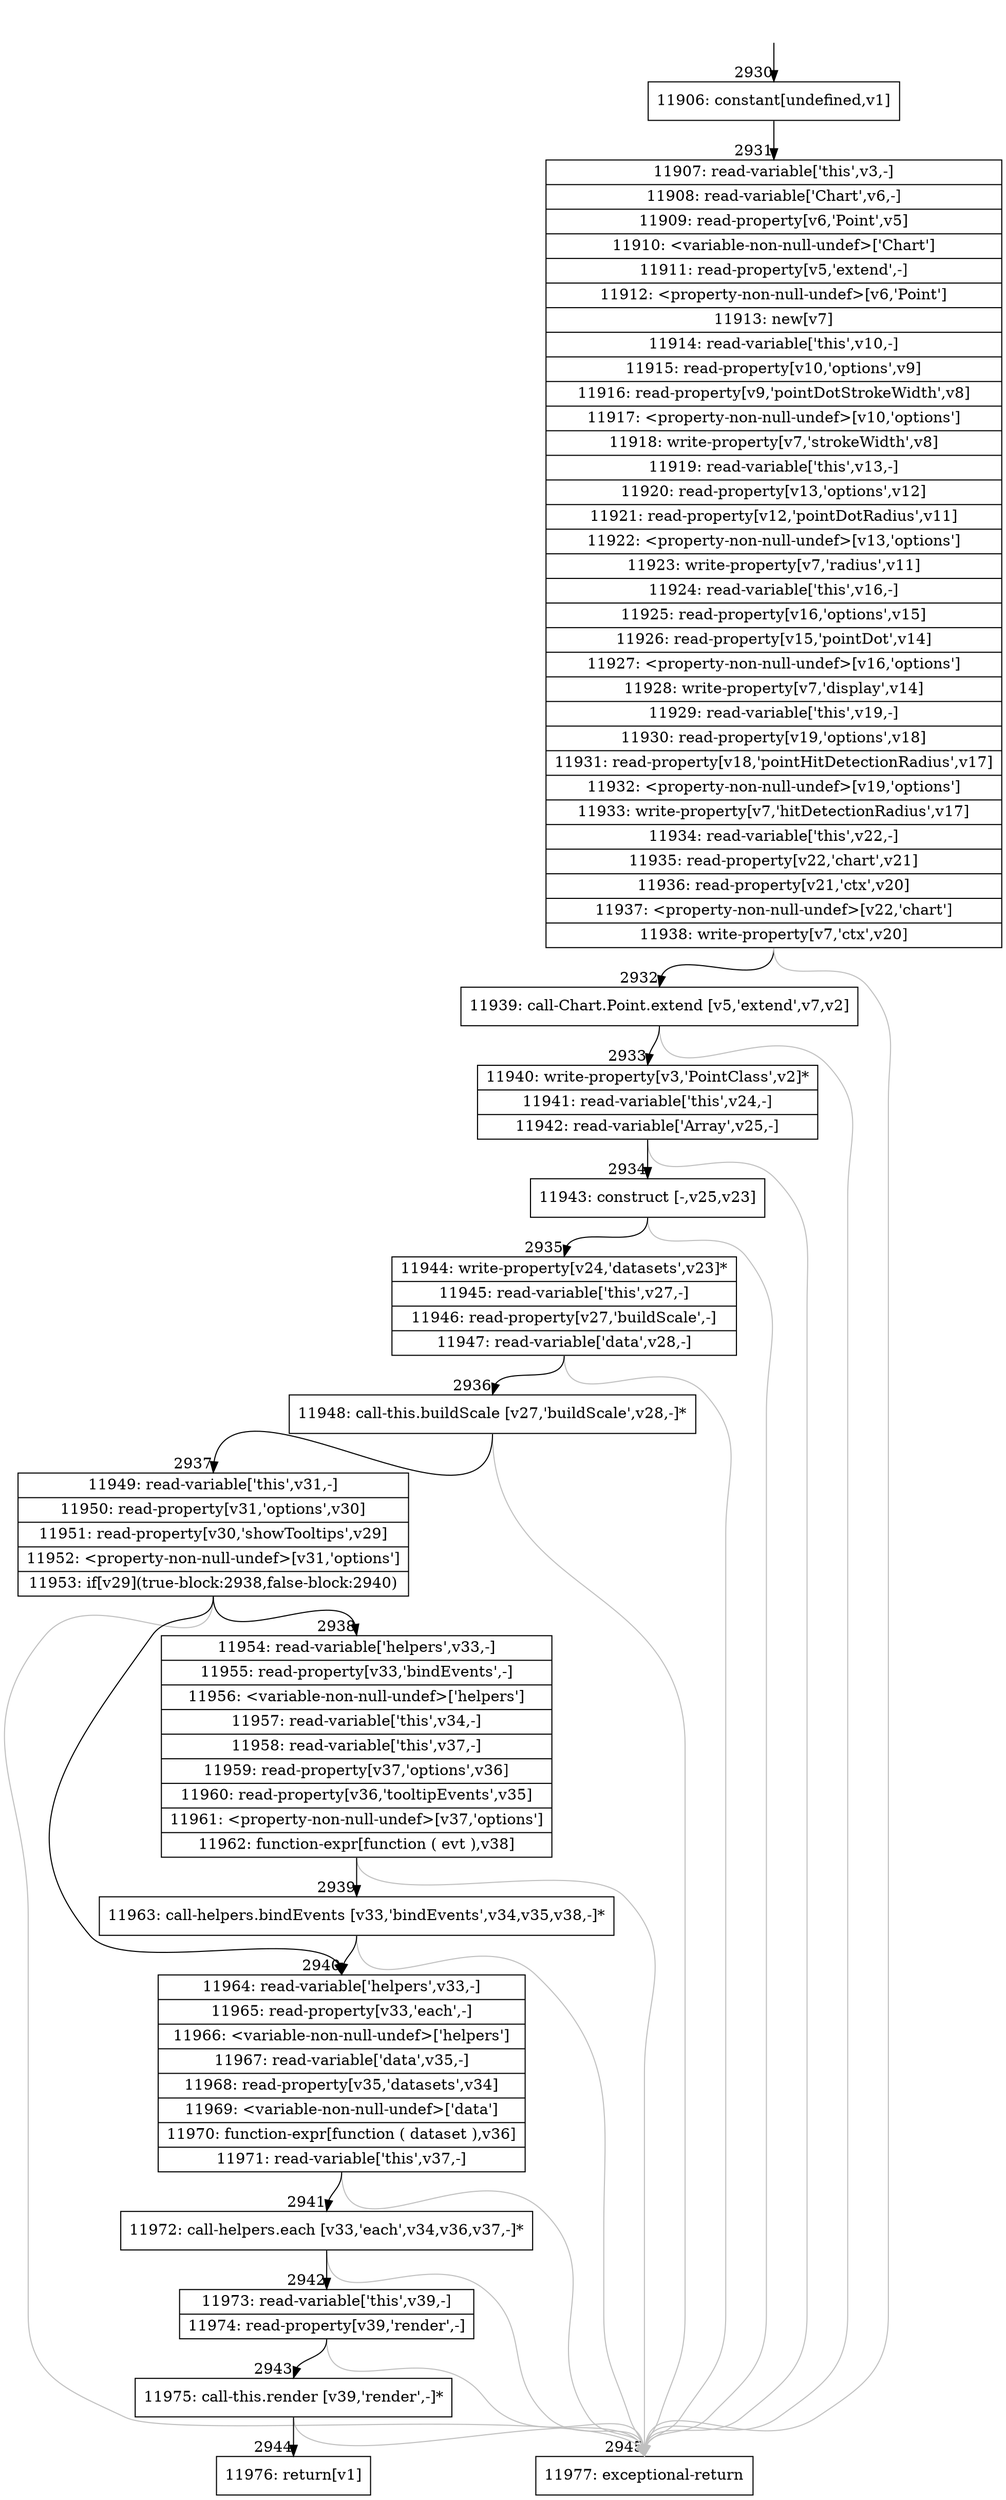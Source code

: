 digraph {
rankdir="TD"
BB_entry272[shape=none,label=""];
BB_entry272 -> BB2930 [tailport=s, headport=n, headlabel="    2930"]
BB2930 [shape=record label="{11906: constant[undefined,v1]}" ] 
BB2930 -> BB2931 [tailport=s, headport=n, headlabel="      2931"]
BB2931 [shape=record label="{11907: read-variable['this',v3,-]|11908: read-variable['Chart',v6,-]|11909: read-property[v6,'Point',v5]|11910: \<variable-non-null-undef\>['Chart']|11911: read-property[v5,'extend',-]|11912: \<property-non-null-undef\>[v6,'Point']|11913: new[v7]|11914: read-variable['this',v10,-]|11915: read-property[v10,'options',v9]|11916: read-property[v9,'pointDotStrokeWidth',v8]|11917: \<property-non-null-undef\>[v10,'options']|11918: write-property[v7,'strokeWidth',v8]|11919: read-variable['this',v13,-]|11920: read-property[v13,'options',v12]|11921: read-property[v12,'pointDotRadius',v11]|11922: \<property-non-null-undef\>[v13,'options']|11923: write-property[v7,'radius',v11]|11924: read-variable['this',v16,-]|11925: read-property[v16,'options',v15]|11926: read-property[v15,'pointDot',v14]|11927: \<property-non-null-undef\>[v16,'options']|11928: write-property[v7,'display',v14]|11929: read-variable['this',v19,-]|11930: read-property[v19,'options',v18]|11931: read-property[v18,'pointHitDetectionRadius',v17]|11932: \<property-non-null-undef\>[v19,'options']|11933: write-property[v7,'hitDetectionRadius',v17]|11934: read-variable['this',v22,-]|11935: read-property[v22,'chart',v21]|11936: read-property[v21,'ctx',v20]|11937: \<property-non-null-undef\>[v22,'chart']|11938: write-property[v7,'ctx',v20]}" ] 
BB2931 -> BB2932 [tailport=s, headport=n, headlabel="      2932"]
BB2931 -> BB2945 [tailport=s, headport=n, color=gray, headlabel="      2945"]
BB2932 [shape=record label="{11939: call-Chart.Point.extend [v5,'extend',v7,v2]}" ] 
BB2932 -> BB2933 [tailport=s, headport=n, headlabel="      2933"]
BB2932 -> BB2945 [tailport=s, headport=n, color=gray]
BB2933 [shape=record label="{11940: write-property[v3,'PointClass',v2]*|11941: read-variable['this',v24,-]|11942: read-variable['Array',v25,-]}" ] 
BB2933 -> BB2934 [tailport=s, headport=n, headlabel="      2934"]
BB2933 -> BB2945 [tailport=s, headport=n, color=gray]
BB2934 [shape=record label="{11943: construct [-,v25,v23]}" ] 
BB2934 -> BB2935 [tailport=s, headport=n, headlabel="      2935"]
BB2934 -> BB2945 [tailport=s, headport=n, color=gray]
BB2935 [shape=record label="{11944: write-property[v24,'datasets',v23]*|11945: read-variable['this',v27,-]|11946: read-property[v27,'buildScale',-]|11947: read-variable['data',v28,-]}" ] 
BB2935 -> BB2936 [tailport=s, headport=n, headlabel="      2936"]
BB2935 -> BB2945 [tailport=s, headport=n, color=gray]
BB2936 [shape=record label="{11948: call-this.buildScale [v27,'buildScale',v28,-]*}" ] 
BB2936 -> BB2937 [tailport=s, headport=n, headlabel="      2937"]
BB2936 -> BB2945 [tailport=s, headport=n, color=gray]
BB2937 [shape=record label="{11949: read-variable['this',v31,-]|11950: read-property[v31,'options',v30]|11951: read-property[v30,'showTooltips',v29]|11952: \<property-non-null-undef\>[v31,'options']|11953: if[v29](true-block:2938,false-block:2940)}" ] 
BB2937 -> BB2938 [tailport=s, headport=n, headlabel="      2938"]
BB2937 -> BB2940 [tailport=s, headport=n, headlabel="      2940"]
BB2937 -> BB2945 [tailport=s, headport=n, color=gray]
BB2938 [shape=record label="{11954: read-variable['helpers',v33,-]|11955: read-property[v33,'bindEvents',-]|11956: \<variable-non-null-undef\>['helpers']|11957: read-variable['this',v34,-]|11958: read-variable['this',v37,-]|11959: read-property[v37,'options',v36]|11960: read-property[v36,'tooltipEvents',v35]|11961: \<property-non-null-undef\>[v37,'options']|11962: function-expr[function ( evt ),v38]}" ] 
BB2938 -> BB2939 [tailport=s, headport=n, headlabel="      2939"]
BB2938 -> BB2945 [tailport=s, headport=n, color=gray]
BB2939 [shape=record label="{11963: call-helpers.bindEvents [v33,'bindEvents',v34,v35,v38,-]*}" ] 
BB2939 -> BB2940 [tailport=s, headport=n]
BB2939 -> BB2945 [tailport=s, headport=n, color=gray]
BB2940 [shape=record label="{11964: read-variable['helpers',v33,-]|11965: read-property[v33,'each',-]|11966: \<variable-non-null-undef\>['helpers']|11967: read-variable['data',v35,-]|11968: read-property[v35,'datasets',v34]|11969: \<variable-non-null-undef\>['data']|11970: function-expr[function ( dataset ),v36]|11971: read-variable['this',v37,-]}" ] 
BB2940 -> BB2941 [tailport=s, headport=n, headlabel="      2941"]
BB2940 -> BB2945 [tailport=s, headport=n, color=gray]
BB2941 [shape=record label="{11972: call-helpers.each [v33,'each',v34,v36,v37,-]*}" ] 
BB2941 -> BB2942 [tailport=s, headport=n, headlabel="      2942"]
BB2941 -> BB2945 [tailport=s, headport=n, color=gray]
BB2942 [shape=record label="{11973: read-variable['this',v39,-]|11974: read-property[v39,'render',-]}" ] 
BB2942 -> BB2943 [tailport=s, headport=n, headlabel="      2943"]
BB2942 -> BB2945 [tailport=s, headport=n, color=gray]
BB2943 [shape=record label="{11975: call-this.render [v39,'render',-]*}" ] 
BB2943 -> BB2944 [tailport=s, headport=n, headlabel="      2944"]
BB2943 -> BB2945 [tailport=s, headport=n, color=gray]
BB2944 [shape=record label="{11976: return[v1]}" ] 
BB2945 [shape=record label="{11977: exceptional-return}" ] 
//#$~ 3268
}
